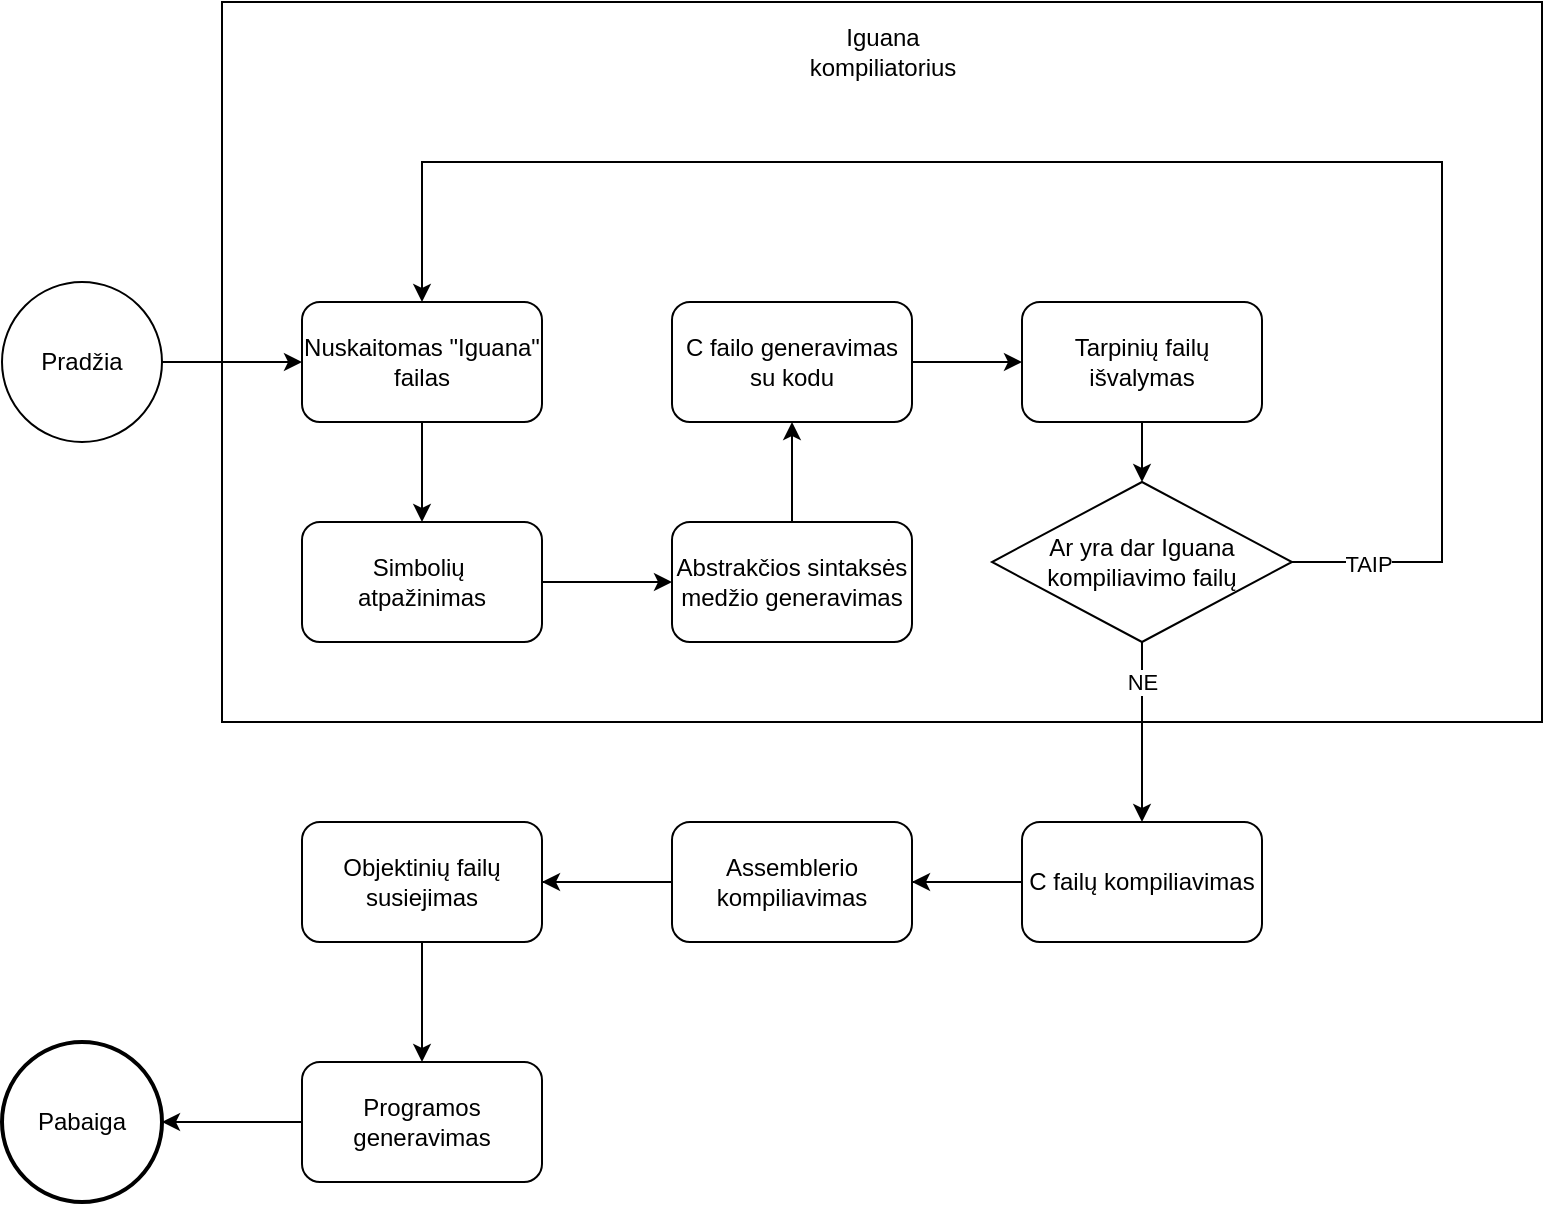 <mxfile version="24.4.4" type="device">
  <diagram name="Page-1" id="fAcEPMCyW2s_DZS-pGAu">
    <mxGraphModel dx="1434" dy="820" grid="0" gridSize="10" guides="1" tooltips="1" connect="1" arrows="1" fold="1" page="0" pageScale="1" pageWidth="850" pageHeight="1100" math="0" shadow="0">
      <root>
        <mxCell id="0" />
        <mxCell id="1" parent="0" />
        <mxCell id="u1WJvrDL6ypDJO4t7qQA-4" value="" style="rounded=0;whiteSpace=wrap;html=1;" vertex="1" parent="1">
          <mxGeometry x="140" y="40" width="660" height="360" as="geometry" />
        </mxCell>
        <mxCell id="u1WJvrDL6ypDJO4t7qQA-11" style="edgeStyle=orthogonalEdgeStyle;rounded=0;orthogonalLoop=1;jettySize=auto;html=1;entryX=0.5;entryY=0;entryDx=0;entryDy=0;" edge="1" parent="1" source="u1WJvrDL6ypDJO4t7qQA-1" target="u1WJvrDL6ypDJO4t7qQA-6">
          <mxGeometry relative="1" as="geometry" />
        </mxCell>
        <mxCell id="u1WJvrDL6ypDJO4t7qQA-1" value="Nuskaitomas &quot;Iguana&quot; failas" style="rounded=1;whiteSpace=wrap;html=1;" vertex="1" parent="1">
          <mxGeometry x="180" y="190" width="120" height="60" as="geometry" />
        </mxCell>
        <mxCell id="u1WJvrDL6ypDJO4t7qQA-3" style="edgeStyle=orthogonalEdgeStyle;rounded=0;orthogonalLoop=1;jettySize=auto;html=1;entryX=0;entryY=0.5;entryDx=0;entryDy=0;" edge="1" parent="1" source="u1WJvrDL6ypDJO4t7qQA-2" target="u1WJvrDL6ypDJO4t7qQA-1">
          <mxGeometry relative="1" as="geometry" />
        </mxCell>
        <mxCell id="u1WJvrDL6ypDJO4t7qQA-2" value="Pradžia" style="ellipse;whiteSpace=wrap;html=1;aspect=fixed;" vertex="1" parent="1">
          <mxGeometry x="30" y="180" width="80" height="80" as="geometry" />
        </mxCell>
        <mxCell id="u1WJvrDL6ypDJO4t7qQA-5" value="Iguana kompiliatorius" style="text;html=1;align=center;verticalAlign=middle;whiteSpace=wrap;rounded=0;" vertex="1" parent="1">
          <mxGeometry x="412.5" y="50" width="115" height="30" as="geometry" />
        </mxCell>
        <mxCell id="u1WJvrDL6ypDJO4t7qQA-9" style="edgeStyle=orthogonalEdgeStyle;rounded=0;orthogonalLoop=1;jettySize=auto;html=1;entryX=0;entryY=0.5;entryDx=0;entryDy=0;" edge="1" parent="1" source="u1WJvrDL6ypDJO4t7qQA-6" target="u1WJvrDL6ypDJO4t7qQA-8">
          <mxGeometry relative="1" as="geometry" />
        </mxCell>
        <mxCell id="u1WJvrDL6ypDJO4t7qQA-6" value="Simbolių&amp;nbsp;&lt;div&gt;atpažinimas&lt;/div&gt;" style="rounded=1;whiteSpace=wrap;html=1;" vertex="1" parent="1">
          <mxGeometry x="180" y="300" width="120" height="60" as="geometry" />
        </mxCell>
        <mxCell id="u1WJvrDL6ypDJO4t7qQA-13" style="edgeStyle=orthogonalEdgeStyle;rounded=0;orthogonalLoop=1;jettySize=auto;html=1;entryX=0.5;entryY=1;entryDx=0;entryDy=0;" edge="1" parent="1" source="u1WJvrDL6ypDJO4t7qQA-8" target="u1WJvrDL6ypDJO4t7qQA-12">
          <mxGeometry relative="1" as="geometry" />
        </mxCell>
        <mxCell id="u1WJvrDL6ypDJO4t7qQA-8" value="Abstrakčios sintaksės medžio generavimas" style="rounded=1;whiteSpace=wrap;html=1;" vertex="1" parent="1">
          <mxGeometry x="365" y="300" width="120" height="60" as="geometry" />
        </mxCell>
        <mxCell id="u1WJvrDL6ypDJO4t7qQA-16" style="edgeStyle=orthogonalEdgeStyle;rounded=0;orthogonalLoop=1;jettySize=auto;html=1;entryX=0.5;entryY=0;entryDx=0;entryDy=0;" edge="1" parent="1" source="u1WJvrDL6ypDJO4t7qQA-10" target="u1WJvrDL6ypDJO4t7qQA-15">
          <mxGeometry relative="1" as="geometry" />
        </mxCell>
        <mxCell id="u1WJvrDL6ypDJO4t7qQA-10" value="Tarpinių failų išvalymas" style="rounded=1;whiteSpace=wrap;html=1;" vertex="1" parent="1">
          <mxGeometry x="540" y="190" width="120" height="60" as="geometry" />
        </mxCell>
        <mxCell id="u1WJvrDL6ypDJO4t7qQA-14" style="edgeStyle=orthogonalEdgeStyle;rounded=0;orthogonalLoop=1;jettySize=auto;html=1;entryX=0;entryY=0.5;entryDx=0;entryDy=0;" edge="1" parent="1" source="u1WJvrDL6ypDJO4t7qQA-12" target="u1WJvrDL6ypDJO4t7qQA-10">
          <mxGeometry relative="1" as="geometry" />
        </mxCell>
        <mxCell id="u1WJvrDL6ypDJO4t7qQA-12" value="C failo generavimas su kodu" style="rounded=1;whiteSpace=wrap;html=1;" vertex="1" parent="1">
          <mxGeometry x="365" y="190" width="120" height="60" as="geometry" />
        </mxCell>
        <mxCell id="u1WJvrDL6ypDJO4t7qQA-17" style="edgeStyle=orthogonalEdgeStyle;rounded=0;orthogonalLoop=1;jettySize=auto;html=1;entryX=0.5;entryY=0;entryDx=0;entryDy=0;" edge="1" parent="1" source="u1WJvrDL6ypDJO4t7qQA-15" target="u1WJvrDL6ypDJO4t7qQA-1">
          <mxGeometry relative="1" as="geometry">
            <Array as="points">
              <mxPoint x="750" y="320" />
              <mxPoint x="750" y="120" />
              <mxPoint x="240" y="120" />
            </Array>
          </mxGeometry>
        </mxCell>
        <mxCell id="u1WJvrDL6ypDJO4t7qQA-18" value="TAIP" style="edgeLabel;html=1;align=center;verticalAlign=middle;resizable=0;points=[];" vertex="1" connectable="0" parent="u1WJvrDL6ypDJO4t7qQA-17">
          <mxGeometry x="-0.911" y="-1" relative="1" as="geometry">
            <mxPoint as="offset" />
          </mxGeometry>
        </mxCell>
        <mxCell id="u1WJvrDL6ypDJO4t7qQA-20" style="edgeStyle=orthogonalEdgeStyle;rounded=0;orthogonalLoop=1;jettySize=auto;html=1;entryX=0.5;entryY=0;entryDx=0;entryDy=0;" edge="1" parent="1" source="u1WJvrDL6ypDJO4t7qQA-15" target="u1WJvrDL6ypDJO4t7qQA-19">
          <mxGeometry relative="1" as="geometry" />
        </mxCell>
        <mxCell id="u1WJvrDL6ypDJO4t7qQA-21" value="NE" style="edgeLabel;html=1;align=center;verticalAlign=middle;resizable=0;points=[];" vertex="1" connectable="0" parent="u1WJvrDL6ypDJO4t7qQA-20">
          <mxGeometry x="-0.333" y="2" relative="1" as="geometry">
            <mxPoint x="-2" y="-10" as="offset" />
          </mxGeometry>
        </mxCell>
        <mxCell id="u1WJvrDL6ypDJO4t7qQA-15" value="Ar yra dar Iguana kompiliavimo failų" style="rhombus;whiteSpace=wrap;html=1;" vertex="1" parent="1">
          <mxGeometry x="525" y="280" width="150" height="80" as="geometry" />
        </mxCell>
        <mxCell id="u1WJvrDL6ypDJO4t7qQA-30" value="" style="edgeStyle=orthogonalEdgeStyle;rounded=0;orthogonalLoop=1;jettySize=auto;html=1;" edge="1" parent="1" source="u1WJvrDL6ypDJO4t7qQA-19" target="u1WJvrDL6ypDJO4t7qQA-26">
          <mxGeometry relative="1" as="geometry" />
        </mxCell>
        <mxCell id="u1WJvrDL6ypDJO4t7qQA-31" style="edgeStyle=orthogonalEdgeStyle;rounded=0;orthogonalLoop=1;jettySize=auto;html=1;entryX=1;entryY=0.5;entryDx=0;entryDy=0;" edge="1" parent="1" source="u1WJvrDL6ypDJO4t7qQA-19" target="u1WJvrDL6ypDJO4t7qQA-28">
          <mxGeometry relative="1" as="geometry" />
        </mxCell>
        <mxCell id="u1WJvrDL6ypDJO4t7qQA-19" value="C failų kompiliavimas" style="rounded=1;whiteSpace=wrap;html=1;" vertex="1" parent="1">
          <mxGeometry x="540" y="450" width="120" height="60" as="geometry" />
        </mxCell>
        <mxCell id="u1WJvrDL6ypDJO4t7qQA-24" value="Objektinių failų susiejimas" style="rounded=1;whiteSpace=wrap;html=1;" vertex="1" parent="1">
          <mxGeometry x="180" y="450" width="120" height="60" as="geometry" />
        </mxCell>
        <mxCell id="u1WJvrDL6ypDJO4t7qQA-34" style="edgeStyle=orthogonalEdgeStyle;rounded=0;orthogonalLoop=1;jettySize=auto;html=1;entryX=1;entryY=0.5;entryDx=0;entryDy=0;" edge="1" parent="1" source="u1WJvrDL6ypDJO4t7qQA-26" target="u1WJvrDL6ypDJO4t7qQA-33">
          <mxGeometry relative="1" as="geometry" />
        </mxCell>
        <mxCell id="u1WJvrDL6ypDJO4t7qQA-26" value="Programos generavimas" style="rounded=1;whiteSpace=wrap;html=1;" vertex="1" parent="1">
          <mxGeometry x="180" y="570" width="120" height="60" as="geometry" />
        </mxCell>
        <mxCell id="u1WJvrDL6ypDJO4t7qQA-32" style="edgeStyle=orthogonalEdgeStyle;rounded=0;orthogonalLoop=1;jettySize=auto;html=1;entryX=1;entryY=0.5;entryDx=0;entryDy=0;" edge="1" parent="1" source="u1WJvrDL6ypDJO4t7qQA-28" target="u1WJvrDL6ypDJO4t7qQA-24">
          <mxGeometry relative="1" as="geometry" />
        </mxCell>
        <mxCell id="u1WJvrDL6ypDJO4t7qQA-28" value="Assemblerio kompiliavimas" style="rounded=1;whiteSpace=wrap;html=1;" vertex="1" parent="1">
          <mxGeometry x="365" y="450" width="120" height="60" as="geometry" />
        </mxCell>
        <mxCell id="u1WJvrDL6ypDJO4t7qQA-33" value="Pabaiga" style="ellipse;whiteSpace=wrap;html=1;aspect=fixed;strokeWidth=2;" vertex="1" parent="1">
          <mxGeometry x="30" y="560" width="80" height="80" as="geometry" />
        </mxCell>
      </root>
    </mxGraphModel>
  </diagram>
</mxfile>
